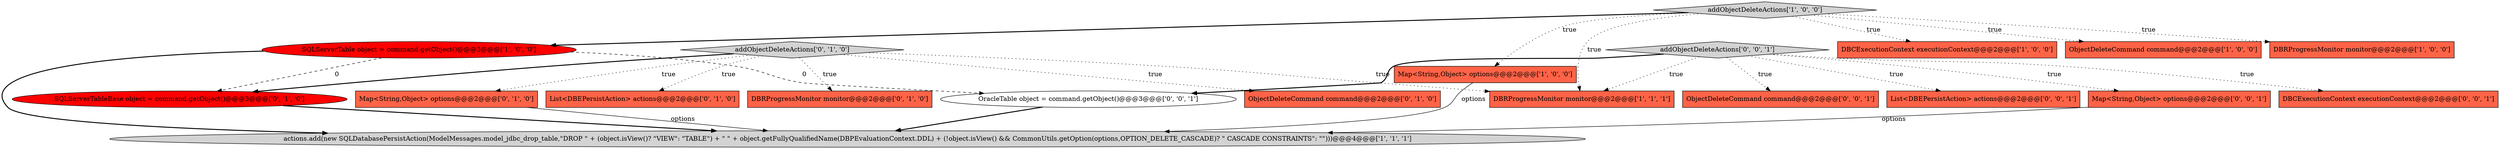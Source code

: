 digraph {
13 [style = filled, label = "addObjectDeleteActions['0', '1', '0']", fillcolor = lightgray, shape = diamond image = "AAA0AAABBB2BBB"];
4 [style = filled, label = "SQLServerTable object = command.getObject()@@@3@@@['1', '0', '0']", fillcolor = red, shape = ellipse image = "AAA1AAABBB1BBB"];
12 [style = filled, label = "ObjectDeleteCommand command@@@2@@@['0', '1', '0']", fillcolor = tomato, shape = box image = "AAA0AAABBB2BBB"];
19 [style = filled, label = "addObjectDeleteActions['0', '0', '1']", fillcolor = lightgray, shape = diamond image = "AAA0AAABBB3BBB"];
16 [style = filled, label = "ObjectDeleteCommand command@@@2@@@['0', '0', '1']", fillcolor = tomato, shape = box image = "AAA0AAABBB3BBB"];
7 [style = filled, label = "actions.add(new SQLDatabasePersistAction(ModelMessages.model_jdbc_drop_table,\"DROP \" + (object.isView()? \"VIEW\": \"TABLE\") + \" \" + object.getFullyQualifiedName(DBPEvaluationContext.DDL) + (!object.isView() && CommonUtils.getOption(options,OPTION_DELETE_CASCADE)? \" CASCADE CONSTRAINTS\": \"\")))@@@4@@@['1', '1', '1']", fillcolor = lightgray, shape = ellipse image = "AAA0AAABBB1BBB"];
14 [style = filled, label = "Map<String,Object> options@@@2@@@['0', '0', '1']", fillcolor = tomato, shape = box image = "AAA0AAABBB3BBB"];
8 [style = filled, label = "DBRProgressMonitor monitor@@@2@@@['0', '1', '0']", fillcolor = tomato, shape = box image = "AAA0AAABBB2BBB"];
15 [style = filled, label = "List<DBEPersistAction> actions@@@2@@@['0', '0', '1']", fillcolor = tomato, shape = box image = "AAA0AAABBB3BBB"];
2 [style = filled, label = "addObjectDeleteActions['1', '0', '0']", fillcolor = lightgray, shape = diamond image = "AAA0AAABBB1BBB"];
0 [style = filled, label = "DBCExecutionContext executionContext@@@2@@@['1', '0', '0']", fillcolor = tomato, shape = box image = "AAA0AAABBB1BBB"];
9 [style = filled, label = "SQLServerTableBase object = command.getObject()@@@3@@@['0', '1', '0']", fillcolor = red, shape = ellipse image = "AAA1AAABBB2BBB"];
10 [style = filled, label = "List<DBEPersistAction> actions@@@2@@@['0', '1', '0']", fillcolor = tomato, shape = box image = "AAA0AAABBB2BBB"];
17 [style = filled, label = "OracleTable object = command.getObject()@@@3@@@['0', '0', '1']", fillcolor = white, shape = ellipse image = "AAA0AAABBB3BBB"];
1 [style = filled, label = "Map<String,Object> options@@@2@@@['1', '0', '0']", fillcolor = tomato, shape = box image = "AAA0AAABBB1BBB"];
6 [style = filled, label = "DBRProgressMonitor monitor@@@2@@@['1', '1', '1']", fillcolor = tomato, shape = box image = "AAA0AAABBB1BBB"];
3 [style = filled, label = "ObjectDeleteCommand command@@@2@@@['1', '0', '0']", fillcolor = tomato, shape = box image = "AAA0AAABBB1BBB"];
11 [style = filled, label = "Map<String,Object> options@@@2@@@['0', '1', '0']", fillcolor = tomato, shape = box image = "AAA0AAABBB2BBB"];
18 [style = filled, label = "DBCExecutionContext executionContext@@@2@@@['0', '0', '1']", fillcolor = tomato, shape = box image = "AAA0AAABBB3BBB"];
5 [style = filled, label = "DBRProgressMonitor monitor@@@2@@@['1', '0', '0']", fillcolor = tomato, shape = box image = "AAA0AAABBB1BBB"];
2->3 [style = dotted, label="true"];
13->6 [style = dotted, label="true"];
19->14 [style = dotted, label="true"];
2->0 [style = dotted, label="true"];
13->12 [style = dotted, label="true"];
4->17 [style = dashed, label="0"];
1->7 [style = solid, label="options"];
19->18 [style = dotted, label="true"];
19->17 [style = bold, label=""];
19->15 [style = dotted, label="true"];
9->7 [style = bold, label=""];
13->10 [style = dotted, label="true"];
2->4 [style = bold, label=""];
4->7 [style = bold, label=""];
14->7 [style = solid, label="options"];
17->7 [style = bold, label=""];
4->9 [style = dashed, label="0"];
2->6 [style = dotted, label="true"];
2->1 [style = dotted, label="true"];
13->8 [style = dotted, label="true"];
19->16 [style = dotted, label="true"];
11->7 [style = solid, label="options"];
13->11 [style = dotted, label="true"];
19->6 [style = dotted, label="true"];
13->9 [style = bold, label=""];
2->5 [style = dotted, label="true"];
}

